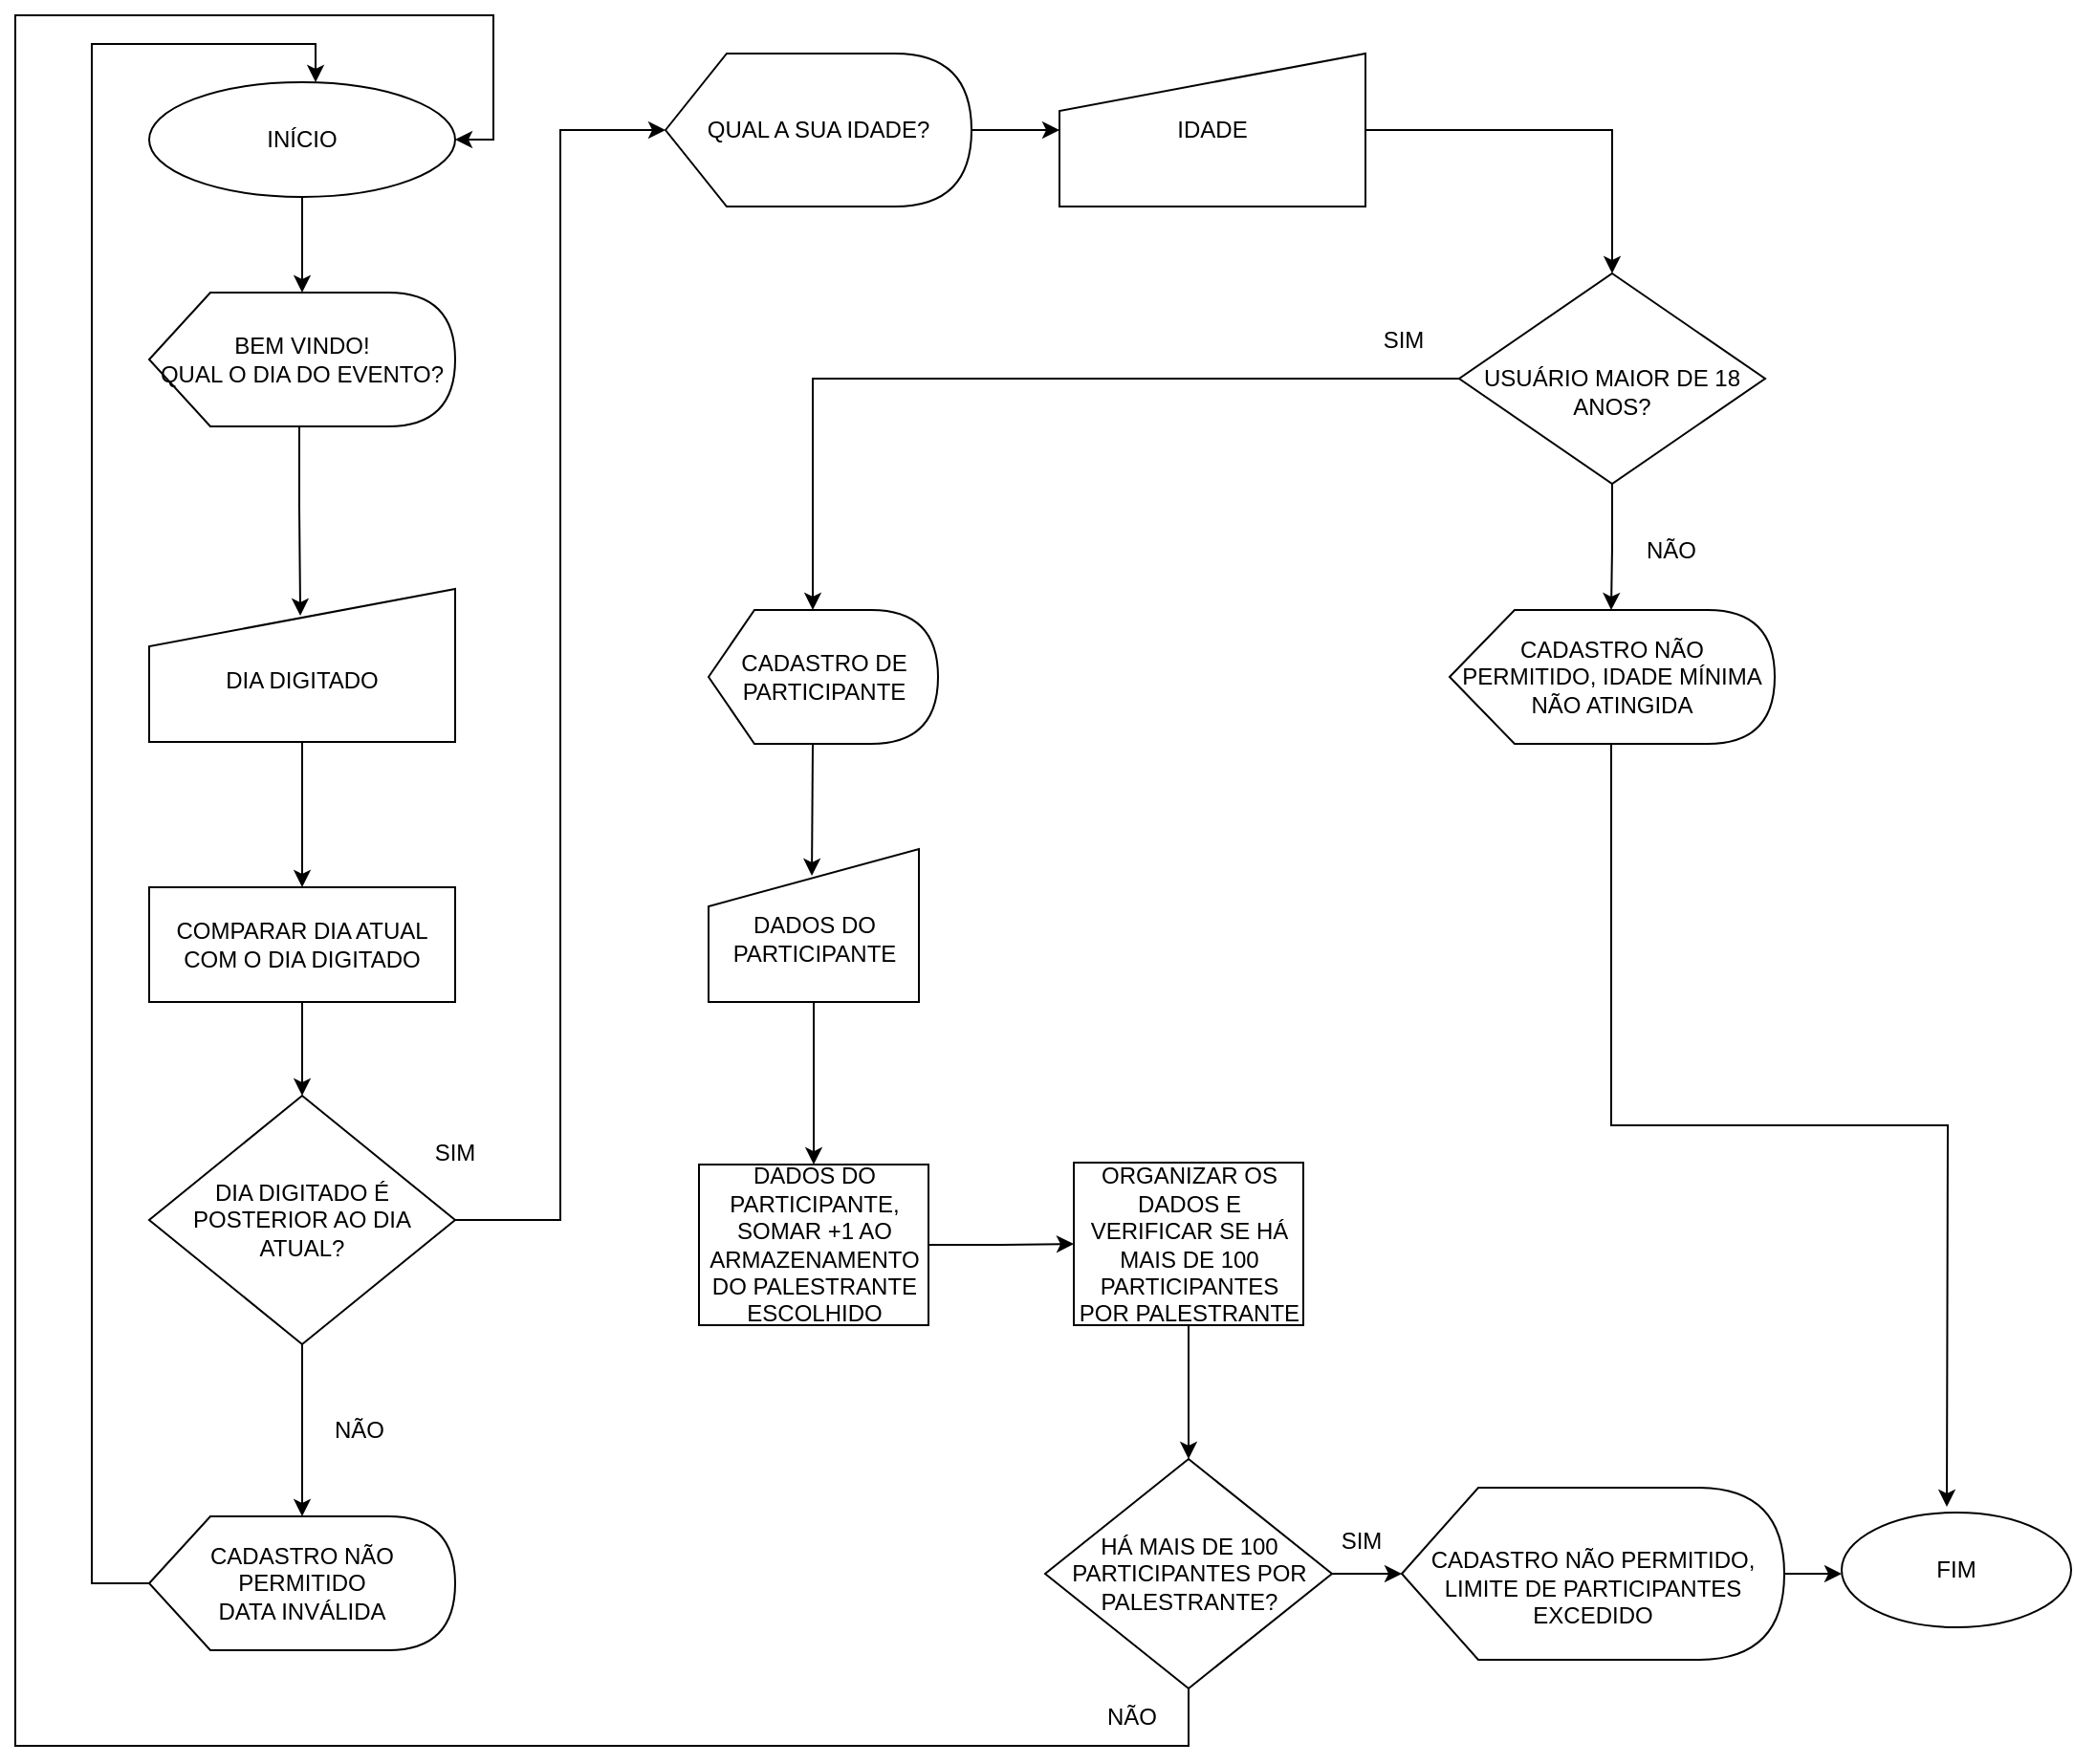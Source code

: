 <mxfile version="15.7.3" type="device"><diagram id="1wizqJLw9y6uspB6NYys" name="Page-1"><mxGraphModel dx="868" dy="2104" grid="1" gridSize="10" guides="1" tooltips="1" connect="1" arrows="1" fold="1" page="1" pageScale="1" pageWidth="1169" pageHeight="827" math="0" shadow="0"><root><mxCell id="0"/><mxCell id="1" parent="0"/><mxCell id="8IKX43_oWWRkwebkH2KH-5" style="edgeStyle=orthogonalEdgeStyle;rounded=0;orthogonalLoop=1;jettySize=auto;html=1;exitX=0.5;exitY=1;exitDx=0;exitDy=0;" parent="1" source="8IKX43_oWWRkwebkH2KH-1" target="8IKX43_oWWRkwebkH2KH-3" edge="1"><mxGeometry relative="1" as="geometry"/></mxCell><mxCell id="8IKX43_oWWRkwebkH2KH-1" value="INÍCIO" style="ellipse;whiteSpace=wrap;html=1;" parent="1" vertex="1"><mxGeometry x="110" y="-1585" width="160" height="60" as="geometry"/></mxCell><mxCell id="8IKX43_oWWRkwebkH2KH-7" style="edgeStyle=orthogonalEdgeStyle;rounded=0;orthogonalLoop=1;jettySize=auto;html=1;exitX=0;exitY=0;exitDx=78.5;exitDy=70;exitPerimeter=0;entryX=0.494;entryY=0.175;entryDx=0;entryDy=0;entryPerimeter=0;" parent="1" source="8IKX43_oWWRkwebkH2KH-3" target="8IKX43_oWWRkwebkH2KH-6" edge="1"><mxGeometry relative="1" as="geometry"><mxPoint x="189" y="-1355" as="targetPoint"/></mxGeometry></mxCell><mxCell id="8IKX43_oWWRkwebkH2KH-3" value="BEM VINDO! &lt;br&gt;QUAL O DIA DO EVENTO?" style="shape=display;whiteSpace=wrap;html=1;size=0.2;" parent="1" vertex="1"><mxGeometry x="110" y="-1475" width="160" height="70" as="geometry"/></mxCell><mxCell id="8IKX43_oWWRkwebkH2KH-20" value="" style="edgeStyle=orthogonalEdgeStyle;rounded=0;orthogonalLoop=1;jettySize=auto;html=1;" parent="1" source="8IKX43_oWWRkwebkH2KH-6" target="8IKX43_oWWRkwebkH2KH-19" edge="1"><mxGeometry relative="1" as="geometry"/></mxCell><mxCell id="8IKX43_oWWRkwebkH2KH-6" value="&lt;br&gt;DIA DIGITADO" style="shape=manualInput;whiteSpace=wrap;html=1;" parent="1" vertex="1"><mxGeometry x="110" y="-1320" width="160" height="80" as="geometry"/></mxCell><mxCell id="8IKX43_oWWRkwebkH2KH-47" style="edgeStyle=orthogonalEdgeStyle;rounded=0;orthogonalLoop=1;jettySize=auto;html=1;exitX=0.5;exitY=1;exitDx=0;exitDy=0;entryX=0;entryY=0;entryDx=84.5;entryDy=0;entryPerimeter=0;" parent="1" source="8IKX43_oWWRkwebkH2KH-8" target="8IKX43_oWWRkwebkH2KH-14" edge="1"><mxGeometry relative="1" as="geometry"/></mxCell><mxCell id="8IKX43_oWWRkwebkH2KH-48" style="edgeStyle=orthogonalEdgeStyle;rounded=0;orthogonalLoop=1;jettySize=auto;html=1;exitX=0;exitY=0.5;exitDx=0;exitDy=0;entryX=0;entryY=0;entryDx=54.5;entryDy=0;entryPerimeter=0;" parent="1" source="8IKX43_oWWRkwebkH2KH-8" edge="1" target="8IKX43_oWWRkwebkH2KH-71"><mxGeometry relative="1" as="geometry"><mxPoint x="470" y="-1320" as="targetPoint"/></mxGeometry></mxCell><mxCell id="8IKX43_oWWRkwebkH2KH-8" value="&lt;br&gt;USUÁRIO MAIOR DE 18 ANOS?" style="rhombus;whiteSpace=wrap;html=1;" parent="1" vertex="1"><mxGeometry x="795" y="-1485" width="160" height="110" as="geometry"/></mxCell><mxCell id="8IKX43_oWWRkwebkH2KH-124" style="edgeStyle=orthogonalEdgeStyle;rounded=0;orthogonalLoop=1;jettySize=auto;html=1;exitX=0;exitY=0;exitDx=84.5;exitDy=70;exitPerimeter=0;" parent="1" source="8IKX43_oWWRkwebkH2KH-14" edge="1"><mxGeometry relative="1" as="geometry"><mxPoint x="1050" y="-840" as="targetPoint"/></mxGeometry></mxCell><mxCell id="8IKX43_oWWRkwebkH2KH-14" value="CADASTRO NÃO PERMITIDO, IDADE MÍNIMA NÃO ATINGIDA" style="shape=display;whiteSpace=wrap;html=1;size=0.2;" parent="1" vertex="1"><mxGeometry x="790" y="-1309" width="170" height="70" as="geometry"/></mxCell><mxCell id="8IKX43_oWWRkwebkH2KH-16" value="FIM" style="ellipse;whiteSpace=wrap;html=1;" parent="1" vertex="1"><mxGeometry x="995" y="-837" width="120" height="60" as="geometry"/></mxCell><mxCell id="8IKX43_oWWRkwebkH2KH-22" value="" style="edgeStyle=orthogonalEdgeStyle;rounded=0;orthogonalLoop=1;jettySize=auto;html=1;" parent="1" source="8IKX43_oWWRkwebkH2KH-19" target="8IKX43_oWWRkwebkH2KH-21" edge="1"><mxGeometry relative="1" as="geometry"/></mxCell><mxCell id="8IKX43_oWWRkwebkH2KH-19" value="COMPARAR DIA ATUAL COM O DIA DIGITADO" style="whiteSpace=wrap;html=1;" parent="1" vertex="1"><mxGeometry x="110" y="-1164" width="160" height="60" as="geometry"/></mxCell><mxCell id="8IKX43_oWWRkwebkH2KH-25" style="edgeStyle=orthogonalEdgeStyle;rounded=0;orthogonalLoop=1;jettySize=auto;html=1;exitX=0.5;exitY=1;exitDx=0;exitDy=0;" parent="1" source="8IKX43_oWWRkwebkH2KH-21" edge="1"><mxGeometry relative="1" as="geometry"><mxPoint x="190" y="-835" as="targetPoint"/></mxGeometry></mxCell><mxCell id="8IKX43_oWWRkwebkH2KH-35" style="edgeStyle=orthogonalEdgeStyle;rounded=0;orthogonalLoop=1;jettySize=auto;html=1;exitX=1;exitY=0.5;exitDx=0;exitDy=0;entryX=0;entryY=0.5;entryDx=0;entryDy=0;entryPerimeter=0;" parent="1" source="8IKX43_oWWRkwebkH2KH-21" target="8IKX43_oWWRkwebkH2KH-28" edge="1"><mxGeometry relative="1" as="geometry"/></mxCell><mxCell id="8IKX43_oWWRkwebkH2KH-21" value="DIA DIGITADO É POSTERIOR AO DIA ATUAL?" style="rhombus;whiteSpace=wrap;html=1;" parent="1" vertex="1"><mxGeometry x="110" y="-1055" width="160" height="130" as="geometry"/></mxCell><mxCell id="8IKX43_oWWRkwebkH2KH-24" value="SIM" style="text;html=1;strokeColor=none;fillColor=none;align=center;verticalAlign=middle;whiteSpace=wrap;rounded=0;" parent="1" vertex="1"><mxGeometry x="240" y="-1040" width="60" height="30" as="geometry"/></mxCell><mxCell id="8IKX43_oWWRkwebkH2KH-26" value="NÃO" style="text;html=1;strokeColor=none;fillColor=none;align=center;verticalAlign=middle;whiteSpace=wrap;rounded=0;" parent="1" vertex="1"><mxGeometry x="190" y="-895" width="60" height="30" as="geometry"/></mxCell><mxCell id="8IKX43_oWWRkwebkH2KH-119" style="edgeStyle=orthogonalEdgeStyle;rounded=0;orthogonalLoop=1;jettySize=auto;html=1;exitX=0;exitY=0.5;exitDx=0;exitDy=0;exitPerimeter=0;entryX=0.544;entryY=0;entryDx=0;entryDy=0;entryPerimeter=0;" parent="1" source="8IKX43_oWWRkwebkH2KH-27" target="8IKX43_oWWRkwebkH2KH-1" edge="1"><mxGeometry relative="1" as="geometry"><Array as="points"><mxPoint x="80" y="-800"/><mxPoint x="80" y="-1605"/><mxPoint x="197" y="-1605"/></Array></mxGeometry></mxCell><mxCell id="8IKX43_oWWRkwebkH2KH-27" value="CADASTRO NÃO PERMITIDO&lt;br&gt;DATA INVÁLIDA" style="shape=display;whiteSpace=wrap;html=1;size=0.2;" parent="1" vertex="1"><mxGeometry x="110" y="-835" width="160" height="70" as="geometry"/></mxCell><mxCell id="8IKX43_oWWRkwebkH2KH-37" style="edgeStyle=orthogonalEdgeStyle;rounded=0;orthogonalLoop=1;jettySize=auto;html=1;exitX=1;exitY=0.5;exitDx=0;exitDy=0;exitPerimeter=0;" parent="1" source="8IKX43_oWWRkwebkH2KH-28" edge="1"><mxGeometry relative="1" as="geometry"><mxPoint x="586" y="-1560" as="targetPoint"/></mxGeometry></mxCell><mxCell id="8IKX43_oWWRkwebkH2KH-28" value="QUAL A SUA IDADE?" style="shape=display;whiteSpace=wrap;html=1;size=0.2;" parent="1" vertex="1"><mxGeometry x="380" y="-1600" width="160" height="80" as="geometry"/></mxCell><mxCell id="8IKX43_oWWRkwebkH2KH-44" style="edgeStyle=orthogonalEdgeStyle;rounded=0;orthogonalLoop=1;jettySize=auto;html=1;exitX=1;exitY=0.5;exitDx=0;exitDy=0;entryX=0.5;entryY=0;entryDx=0;entryDy=0;" parent="1" source="8IKX43_oWWRkwebkH2KH-32" target="8IKX43_oWWRkwebkH2KH-8" edge="1"><mxGeometry relative="1" as="geometry"><mxPoint x="795" y="-1560" as="targetPoint"/></mxGeometry></mxCell><mxCell id="8IKX43_oWWRkwebkH2KH-32" value="IDADE" style="shape=manualInput;whiteSpace=wrap;html=1;" parent="1" vertex="1"><mxGeometry x="586" y="-1600" width="160" height="80" as="geometry"/></mxCell><mxCell id="8IKX43_oWWRkwebkH2KH-41" value="NÃO" style="text;html=1;strokeColor=none;fillColor=none;align=center;verticalAlign=middle;whiteSpace=wrap;rounded=0;" parent="1" vertex="1"><mxGeometry x="876" y="-1355" width="60" height="30" as="geometry"/></mxCell><mxCell id="8IKX43_oWWRkwebkH2KH-50" value="SIM" style="text;html=1;strokeColor=none;fillColor=none;align=center;verticalAlign=middle;whiteSpace=wrap;rounded=0;" parent="1" vertex="1"><mxGeometry x="736" y="-1465" width="60" height="30" as="geometry"/></mxCell><mxCell id="8IKX43_oWWRkwebkH2KH-111" style="edgeStyle=orthogonalEdgeStyle;rounded=0;orthogonalLoop=1;jettySize=auto;html=1;exitX=1;exitY=0.5;exitDx=0;exitDy=0;entryX=0;entryY=0.5;entryDx=0;entryDy=0;" parent="1" source="8IKX43_oWWRkwebkH2KH-69" target="8IKX43_oWWRkwebkH2KH-109" edge="1"><mxGeometry relative="1" as="geometry"/></mxCell><mxCell id="8IKX43_oWWRkwebkH2KH-69" value="DADOS DO PARTICIPANTE, SOMAR +1 AO ARMAZENAMENTO DO PALESTRANTE ESCOLHIDO" style="whiteSpace=wrap;html=1;" parent="1" vertex="1"><mxGeometry x="397.5" y="-1018.99" width="120" height="84" as="geometry"/></mxCell><mxCell id="8IKX43_oWWRkwebkH2KH-71" value="CADASTRO DE PARTICIPANTE" style="shape=display;whiteSpace=wrap;html=1;size=0.2;" parent="1" vertex="1"><mxGeometry x="402.5" y="-1309" width="120" height="70" as="geometry"/></mxCell><mxCell id="8IKX43_oWWRkwebkH2KH-103" style="edgeStyle=orthogonalEdgeStyle;rounded=0;orthogonalLoop=1;jettySize=auto;html=1;entryX=0.5;entryY=0;entryDx=0;entryDy=0;exitX=0.5;exitY=1;exitDx=0;exitDy=0;" parent="1" target="8IKX43_oWWRkwebkH2KH-69" edge="1" source="8IKX43_oWWRkwebkH2KH-74"><mxGeometry relative="1" as="geometry"><mxPoint x="461.5" y="-1109" as="sourcePoint"/></mxGeometry></mxCell><mxCell id="8IKX43_oWWRkwebkH2KH-74" value="&lt;br&gt;DADOS DO PARTICIPANTE" style="shape=manualInput;whiteSpace=wrap;html=1;" parent="1" vertex="1"><mxGeometry x="402.5" y="-1184" width="110" height="80" as="geometry"/></mxCell><mxCell id="8IKX43_oWWRkwebkH2KH-88" style="edgeStyle=orthogonalEdgeStyle;rounded=0;orthogonalLoop=1;jettySize=auto;html=1;exitX=0.5;exitY=1;exitDx=0;exitDy=0;" parent="1" edge="1"><mxGeometry relative="1" as="geometry"><mxPoint x="653.5" y="-1065" as="sourcePoint"/><mxPoint x="653.5" y="-1065" as="targetPoint"/></mxGeometry></mxCell><mxCell id="8IKX43_oWWRkwebkH2KH-113" value="" style="edgeStyle=orthogonalEdgeStyle;rounded=0;orthogonalLoop=1;jettySize=auto;html=1;" parent="1" source="8IKX43_oWWRkwebkH2KH-109" target="8IKX43_oWWRkwebkH2KH-112" edge="1"><mxGeometry relative="1" as="geometry"/></mxCell><mxCell id="8IKX43_oWWRkwebkH2KH-109" value="ORGANIZAR OS DADOS E VERIFICAR SE HÁ MAIS DE 100 PARTICIPANTES POR PALESTRANTE&lt;br&gt;" style="whiteSpace=wrap;html=1;" parent="1" vertex="1"><mxGeometry x="593.5" y="-1019.99" width="120" height="85" as="geometry"/></mxCell><mxCell id="8IKX43_oWWRkwebkH2KH-121" style="edgeStyle=orthogonalEdgeStyle;rounded=0;orthogonalLoop=1;jettySize=auto;html=1;exitX=1;exitY=0.5;exitDx=0;exitDy=0;entryX=0;entryY=0.5;entryDx=0;entryDy=0;entryPerimeter=0;" parent="1" source="8IKX43_oWWRkwebkH2KH-112" target="8IKX43_oWWRkwebkH2KH-120" edge="1"><mxGeometry relative="1" as="geometry"/></mxCell><mxCell id="8IKX43_oWWRkwebkH2KH-123" style="edgeStyle=orthogonalEdgeStyle;rounded=0;orthogonalLoop=1;jettySize=auto;html=1;exitX=0.5;exitY=1;exitDx=0;exitDy=0;entryX=1;entryY=0.5;entryDx=0;entryDy=0;" parent="1" source="8IKX43_oWWRkwebkH2KH-112" target="8IKX43_oWWRkwebkH2KH-1" edge="1"><mxGeometry relative="1" as="geometry"><Array as="points"><mxPoint x="654" y="-715"/><mxPoint x="40" y="-715"/><mxPoint x="40" y="-1620"/><mxPoint x="290" y="-1620"/><mxPoint x="290" y="-1555"/></Array></mxGeometry></mxCell><mxCell id="8IKX43_oWWRkwebkH2KH-112" value="HÁ MAIS DE 100 PARTICIPANTES POR PALESTRANTE?" style="rhombus;whiteSpace=wrap;html=1;" parent="1" vertex="1"><mxGeometry x="578.5" y="-865" width="150" height="120" as="geometry"/></mxCell><mxCell id="8IKX43_oWWRkwebkH2KH-114" value="SIM" style="text;html=1;strokeColor=none;fillColor=none;align=center;verticalAlign=middle;whiteSpace=wrap;rounded=0;" parent="1" vertex="1"><mxGeometry x="713.5" y="-837" width="60" height="30" as="geometry"/></mxCell><mxCell id="8IKX43_oWWRkwebkH2KH-115" value="NÃO" style="text;html=1;strokeColor=none;fillColor=none;align=center;verticalAlign=middle;whiteSpace=wrap;rounded=0;" parent="1" vertex="1"><mxGeometry x="593.5" y="-745" width="60" height="30" as="geometry"/></mxCell><mxCell id="8IKX43_oWWRkwebkH2KH-122" style="edgeStyle=orthogonalEdgeStyle;rounded=0;orthogonalLoop=1;jettySize=auto;html=1;exitX=1;exitY=0.5;exitDx=0;exitDy=0;exitPerimeter=0;" parent="1" source="8IKX43_oWWRkwebkH2KH-120" edge="1"><mxGeometry relative="1" as="geometry"><mxPoint x="995" y="-805" as="targetPoint"/></mxGeometry></mxCell><mxCell id="8IKX43_oWWRkwebkH2KH-120" value="&lt;br&gt;CADASTRO NÃO PERMITIDO, LIMITE DE PARTICIPANTES EXCEDIDO" style="shape=display;whiteSpace=wrap;html=1;size=0.2;" parent="1" vertex="1"><mxGeometry x="765" y="-850" width="200" height="90" as="geometry"/></mxCell><mxCell id="lLLJFj48DUiLEkNZ-1Wi-1" value="" style="endArrow=classic;html=1;rounded=0;exitX=0;exitY=0;exitDx=54.5;exitDy=70;exitPerimeter=0;entryX=0.491;entryY=0.175;entryDx=0;entryDy=0;entryPerimeter=0;" edge="1" parent="1" source="8IKX43_oWWRkwebkH2KH-71" target="8IKX43_oWWRkwebkH2KH-74"><mxGeometry width="50" height="50" relative="1" as="geometry"><mxPoint x="556.5" y="-1079" as="sourcePoint"/><mxPoint x="606.5" y="-1129" as="targetPoint"/></mxGeometry></mxCell></root></mxGraphModel></diagram></mxfile>